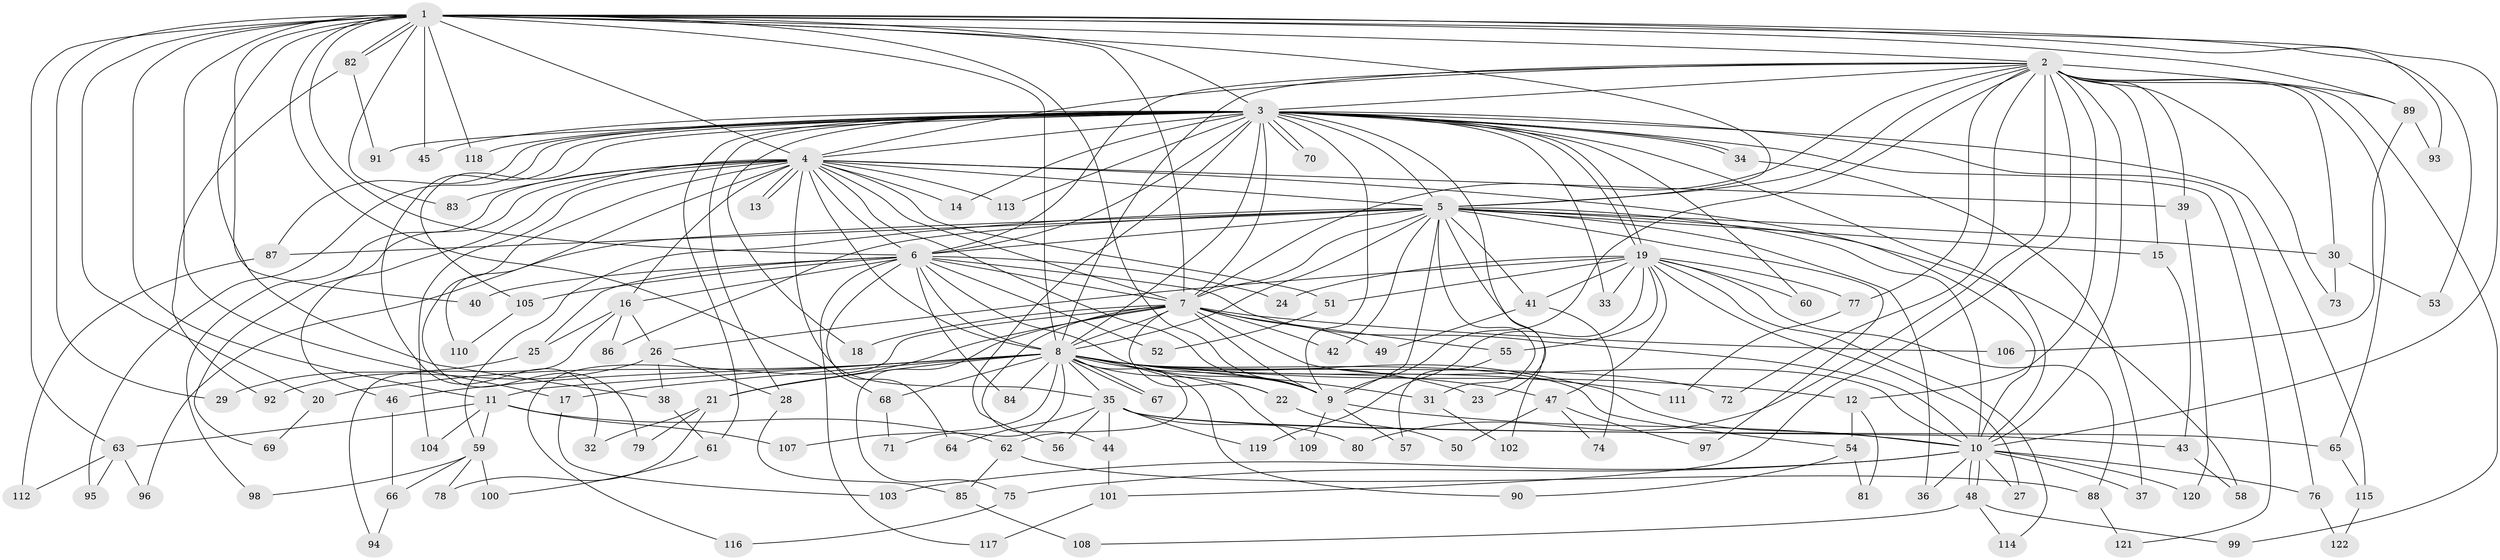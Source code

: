 // Generated by graph-tools (version 1.1) at 2025/01/03/09/25 03:01:32]
// undirected, 122 vertices, 269 edges
graph export_dot {
graph [start="1"]
  node [color=gray90,style=filled];
  1;
  2;
  3;
  4;
  5;
  6;
  7;
  8;
  9;
  10;
  11;
  12;
  13;
  14;
  15;
  16;
  17;
  18;
  19;
  20;
  21;
  22;
  23;
  24;
  25;
  26;
  27;
  28;
  29;
  30;
  31;
  32;
  33;
  34;
  35;
  36;
  37;
  38;
  39;
  40;
  41;
  42;
  43;
  44;
  45;
  46;
  47;
  48;
  49;
  50;
  51;
  52;
  53;
  54;
  55;
  56;
  57;
  58;
  59;
  60;
  61;
  62;
  63;
  64;
  65;
  66;
  67;
  68;
  69;
  70;
  71;
  72;
  73;
  74;
  75;
  76;
  77;
  78;
  79;
  80;
  81;
  82;
  83;
  84;
  85;
  86;
  87;
  88;
  89;
  90;
  91;
  92;
  93;
  94;
  95;
  96;
  97;
  98;
  99;
  100;
  101;
  102;
  103;
  104;
  105;
  106;
  107;
  108;
  109;
  110;
  111;
  112;
  113;
  114;
  115;
  116;
  117;
  118;
  119;
  120;
  121;
  122;
  1 -- 2;
  1 -- 3;
  1 -- 4;
  1 -- 5;
  1 -- 6;
  1 -- 7;
  1 -- 8;
  1 -- 9;
  1 -- 10;
  1 -- 11;
  1 -- 17;
  1 -- 20;
  1 -- 29;
  1 -- 38;
  1 -- 40;
  1 -- 45;
  1 -- 53;
  1 -- 63;
  1 -- 68;
  1 -- 82;
  1 -- 82;
  1 -- 83;
  1 -- 89;
  1 -- 93;
  1 -- 118;
  2 -- 3;
  2 -- 4;
  2 -- 5;
  2 -- 6;
  2 -- 7;
  2 -- 8;
  2 -- 9;
  2 -- 10;
  2 -- 12;
  2 -- 15;
  2 -- 30;
  2 -- 39;
  2 -- 65;
  2 -- 72;
  2 -- 73;
  2 -- 77;
  2 -- 80;
  2 -- 89;
  2 -- 99;
  2 -- 101;
  3 -- 4;
  3 -- 5;
  3 -- 6;
  3 -- 7;
  3 -- 8;
  3 -- 9;
  3 -- 10;
  3 -- 14;
  3 -- 18;
  3 -- 19;
  3 -- 19;
  3 -- 23;
  3 -- 28;
  3 -- 32;
  3 -- 33;
  3 -- 34;
  3 -- 34;
  3 -- 45;
  3 -- 56;
  3 -- 60;
  3 -- 61;
  3 -- 70;
  3 -- 70;
  3 -- 76;
  3 -- 87;
  3 -- 91;
  3 -- 95;
  3 -- 105;
  3 -- 113;
  3 -- 115;
  3 -- 118;
  3 -- 121;
  4 -- 5;
  4 -- 6;
  4 -- 7;
  4 -- 8;
  4 -- 9;
  4 -- 10;
  4 -- 13;
  4 -- 13;
  4 -- 14;
  4 -- 16;
  4 -- 35;
  4 -- 39;
  4 -- 46;
  4 -- 51;
  4 -- 69;
  4 -- 79;
  4 -- 83;
  4 -- 98;
  4 -- 104;
  4 -- 110;
  4 -- 113;
  5 -- 6;
  5 -- 7;
  5 -- 8;
  5 -- 9;
  5 -- 10;
  5 -- 15;
  5 -- 30;
  5 -- 31;
  5 -- 36;
  5 -- 41;
  5 -- 42;
  5 -- 58;
  5 -- 59;
  5 -- 86;
  5 -- 87;
  5 -- 96;
  5 -- 97;
  5 -- 102;
  6 -- 7;
  6 -- 8;
  6 -- 9;
  6 -- 10;
  6 -- 16;
  6 -- 24;
  6 -- 25;
  6 -- 40;
  6 -- 52;
  6 -- 64;
  6 -- 84;
  6 -- 105;
  6 -- 117;
  7 -- 8;
  7 -- 9;
  7 -- 10;
  7 -- 18;
  7 -- 21;
  7 -- 22;
  7 -- 42;
  7 -- 44;
  7 -- 49;
  7 -- 55;
  7 -- 75;
  7 -- 106;
  7 -- 116;
  8 -- 9;
  8 -- 10;
  8 -- 11;
  8 -- 12;
  8 -- 17;
  8 -- 20;
  8 -- 21;
  8 -- 22;
  8 -- 23;
  8 -- 31;
  8 -- 35;
  8 -- 46;
  8 -- 47;
  8 -- 54;
  8 -- 62;
  8 -- 67;
  8 -- 67;
  8 -- 68;
  8 -- 71;
  8 -- 72;
  8 -- 84;
  8 -- 90;
  8 -- 107;
  8 -- 109;
  8 -- 111;
  9 -- 10;
  9 -- 57;
  9 -- 109;
  10 -- 27;
  10 -- 36;
  10 -- 37;
  10 -- 48;
  10 -- 48;
  10 -- 75;
  10 -- 76;
  10 -- 103;
  10 -- 120;
  11 -- 59;
  11 -- 62;
  11 -- 63;
  11 -- 104;
  11 -- 107;
  12 -- 54;
  12 -- 81;
  15 -- 43;
  16 -- 25;
  16 -- 26;
  16 -- 86;
  16 -- 94;
  17 -- 103;
  19 -- 24;
  19 -- 26;
  19 -- 27;
  19 -- 33;
  19 -- 41;
  19 -- 47;
  19 -- 51;
  19 -- 55;
  19 -- 60;
  19 -- 77;
  19 -- 88;
  19 -- 114;
  19 -- 119;
  20 -- 69;
  21 -- 32;
  21 -- 78;
  21 -- 79;
  22 -- 50;
  25 -- 29;
  26 -- 28;
  26 -- 38;
  26 -- 92;
  28 -- 85;
  30 -- 53;
  30 -- 73;
  31 -- 102;
  34 -- 37;
  35 -- 43;
  35 -- 44;
  35 -- 56;
  35 -- 64;
  35 -- 65;
  35 -- 80;
  35 -- 119;
  38 -- 61;
  39 -- 120;
  41 -- 49;
  41 -- 74;
  43 -- 58;
  44 -- 101;
  46 -- 66;
  47 -- 50;
  47 -- 74;
  47 -- 97;
  48 -- 99;
  48 -- 108;
  48 -- 114;
  51 -- 52;
  54 -- 81;
  54 -- 90;
  55 -- 57;
  59 -- 66;
  59 -- 78;
  59 -- 98;
  59 -- 100;
  61 -- 100;
  62 -- 85;
  62 -- 88;
  63 -- 95;
  63 -- 96;
  63 -- 112;
  65 -- 115;
  66 -- 94;
  68 -- 71;
  75 -- 116;
  76 -- 122;
  77 -- 111;
  82 -- 91;
  82 -- 92;
  85 -- 108;
  87 -- 112;
  88 -- 121;
  89 -- 93;
  89 -- 106;
  101 -- 117;
  105 -- 110;
  115 -- 122;
}
